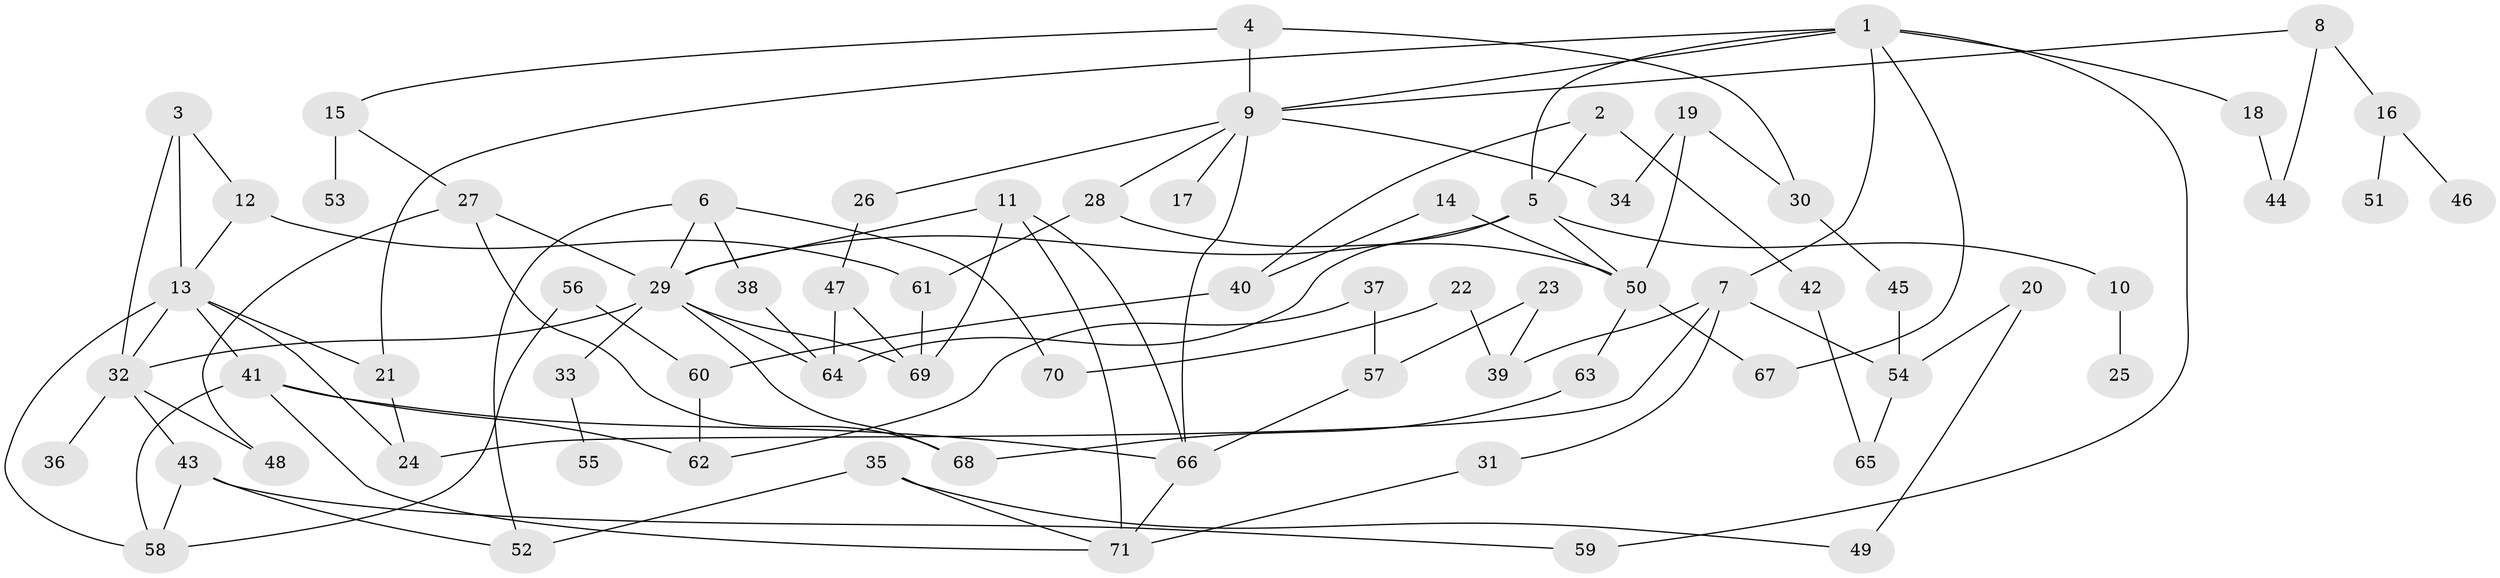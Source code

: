 // original degree distribution, {5: 0.05673758865248227, 7: 0.02127659574468085, 4: 0.1347517730496454, 3: 0.23404255319148937, 8: 0.0070921985815602835, 2: 0.3049645390070922, 1: 0.24113475177304963}
// Generated by graph-tools (version 1.1) at 2025/36/03/04/25 23:36:07]
// undirected, 71 vertices, 110 edges
graph export_dot {
  node [color=gray90,style=filled];
  1;
  2;
  3;
  4;
  5;
  6;
  7;
  8;
  9;
  10;
  11;
  12;
  13;
  14;
  15;
  16;
  17;
  18;
  19;
  20;
  21;
  22;
  23;
  24;
  25;
  26;
  27;
  28;
  29;
  30;
  31;
  32;
  33;
  34;
  35;
  36;
  37;
  38;
  39;
  40;
  41;
  42;
  43;
  44;
  45;
  46;
  47;
  48;
  49;
  50;
  51;
  52;
  53;
  54;
  55;
  56;
  57;
  58;
  59;
  60;
  61;
  62;
  63;
  64;
  65;
  66;
  67;
  68;
  69;
  70;
  71;
  1 -- 5 [weight=1.0];
  1 -- 7 [weight=1.0];
  1 -- 9 [weight=1.0];
  1 -- 18 [weight=1.0];
  1 -- 21 [weight=1.0];
  1 -- 59 [weight=1.0];
  1 -- 67 [weight=1.0];
  2 -- 5 [weight=1.0];
  2 -- 40 [weight=1.0];
  2 -- 42 [weight=1.0];
  3 -- 12 [weight=1.0];
  3 -- 13 [weight=1.0];
  3 -- 32 [weight=1.0];
  4 -- 9 [weight=1.0];
  4 -- 15 [weight=1.0];
  4 -- 30 [weight=1.0];
  5 -- 10 [weight=2.0];
  5 -- 29 [weight=1.0];
  5 -- 50 [weight=1.0];
  5 -- 64 [weight=1.0];
  6 -- 29 [weight=1.0];
  6 -- 38 [weight=1.0];
  6 -- 52 [weight=1.0];
  6 -- 70 [weight=1.0];
  7 -- 24 [weight=1.0];
  7 -- 31 [weight=1.0];
  7 -- 39 [weight=1.0];
  7 -- 54 [weight=1.0];
  8 -- 9 [weight=1.0];
  8 -- 16 [weight=1.0];
  8 -- 44 [weight=1.0];
  9 -- 17 [weight=1.0];
  9 -- 26 [weight=1.0];
  9 -- 28 [weight=1.0];
  9 -- 34 [weight=1.0];
  9 -- 66 [weight=1.0];
  10 -- 25 [weight=1.0];
  11 -- 29 [weight=1.0];
  11 -- 66 [weight=1.0];
  11 -- 69 [weight=1.0];
  11 -- 71 [weight=1.0];
  12 -- 13 [weight=1.0];
  12 -- 61 [weight=1.0];
  13 -- 21 [weight=1.0];
  13 -- 24 [weight=1.0];
  13 -- 32 [weight=1.0];
  13 -- 41 [weight=1.0];
  13 -- 58 [weight=1.0];
  14 -- 40 [weight=1.0];
  14 -- 50 [weight=2.0];
  15 -- 27 [weight=1.0];
  15 -- 53 [weight=1.0];
  16 -- 46 [weight=1.0];
  16 -- 51 [weight=1.0];
  18 -- 44 [weight=1.0];
  19 -- 30 [weight=1.0];
  19 -- 34 [weight=1.0];
  19 -- 50 [weight=1.0];
  20 -- 49 [weight=1.0];
  20 -- 54 [weight=1.0];
  21 -- 24 [weight=1.0];
  22 -- 39 [weight=1.0];
  22 -- 70 [weight=1.0];
  23 -- 39 [weight=1.0];
  23 -- 57 [weight=1.0];
  26 -- 47 [weight=1.0];
  27 -- 29 [weight=1.0];
  27 -- 48 [weight=1.0];
  27 -- 68 [weight=1.0];
  28 -- 50 [weight=1.0];
  28 -- 61 [weight=1.0];
  29 -- 32 [weight=1.0];
  29 -- 33 [weight=1.0];
  29 -- 64 [weight=1.0];
  29 -- 68 [weight=1.0];
  29 -- 69 [weight=1.0];
  30 -- 45 [weight=1.0];
  31 -- 71 [weight=1.0];
  32 -- 36 [weight=1.0];
  32 -- 43 [weight=1.0];
  32 -- 48 [weight=1.0];
  33 -- 55 [weight=1.0];
  35 -- 49 [weight=1.0];
  35 -- 52 [weight=1.0];
  35 -- 71 [weight=1.0];
  37 -- 57 [weight=1.0];
  37 -- 62 [weight=1.0];
  38 -- 64 [weight=1.0];
  40 -- 60 [weight=1.0];
  41 -- 58 [weight=1.0];
  41 -- 62 [weight=1.0];
  41 -- 66 [weight=1.0];
  41 -- 71 [weight=1.0];
  42 -- 65 [weight=1.0];
  43 -- 52 [weight=1.0];
  43 -- 58 [weight=1.0];
  43 -- 59 [weight=1.0];
  45 -- 54 [weight=1.0];
  47 -- 64 [weight=1.0];
  47 -- 69 [weight=1.0];
  50 -- 63 [weight=1.0];
  50 -- 67 [weight=1.0];
  54 -- 65 [weight=1.0];
  56 -- 58 [weight=1.0];
  56 -- 60 [weight=1.0];
  57 -- 66 [weight=1.0];
  60 -- 62 [weight=1.0];
  61 -- 69 [weight=1.0];
  63 -- 68 [weight=1.0];
  66 -- 71 [weight=1.0];
}
